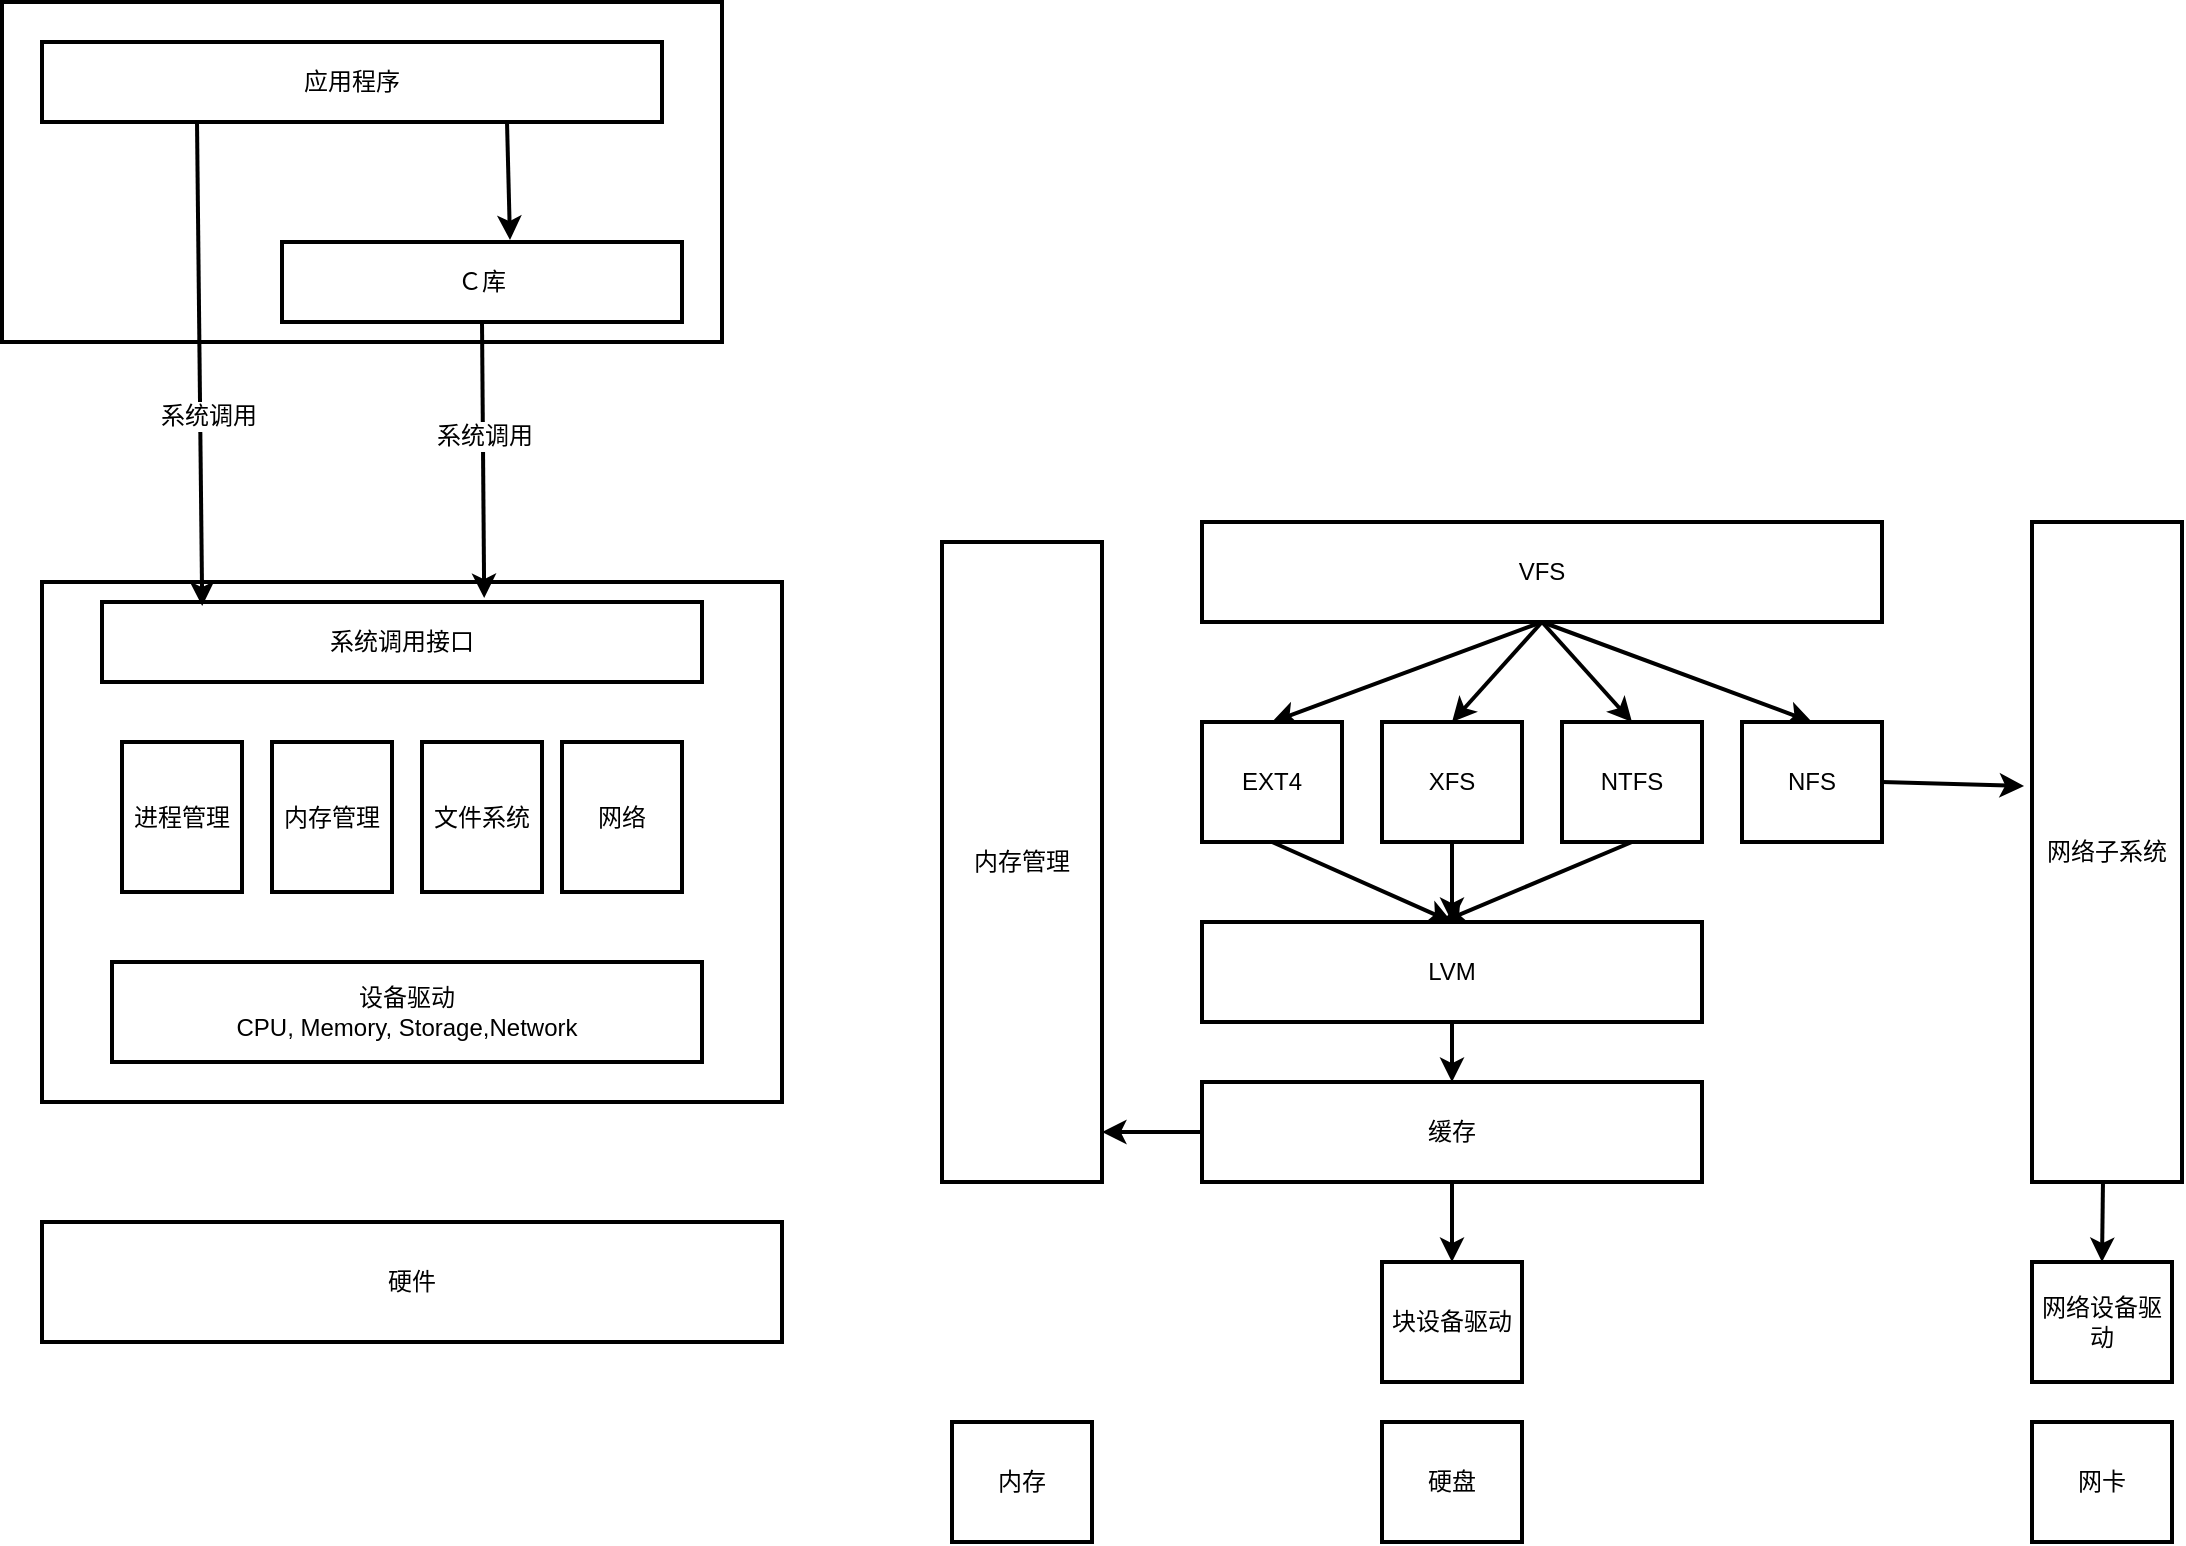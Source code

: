 <mxfile version="11.1.4" type="github"><diagram id="CaBk6unUI1Q5SFw8teh8" name="第 1 页"><mxGraphModel dx="751" dy="822" grid="1" gridSize="10" guides="1" tooltips="1" connect="1" arrows="1" fold="1" page="1" pageScale="1" pageWidth="3300" pageHeight="4681" math="0" shadow="0"><root><mxCell id="0"/><mxCell id="1" parent="0"/><mxCell id="tUHJTDZ138Sl4rlWsfHe-4" value="" style="rounded=0;whiteSpace=wrap;html=1;strokeWidth=2;" parent="1" vertex="1"><mxGeometry x="640" y="210" width="360" height="170" as="geometry"/></mxCell><mxCell id="tUHJTDZ138Sl4rlWsfHe-5" value="" style="rounded=0;whiteSpace=wrap;html=1;strokeWidth=2;" parent="1" vertex="1"><mxGeometry x="660" y="500" width="370" height="260" as="geometry"/></mxCell><mxCell id="tUHJTDZ138Sl4rlWsfHe-6" value="系统调用接口" style="rounded=0;whiteSpace=wrap;html=1;strokeWidth=2;" parent="1" vertex="1"><mxGeometry x="690" y="510" width="300" height="40" as="geometry"/></mxCell><mxCell id="tUHJTDZ138Sl4rlWsfHe-12" style="edgeStyle=none;rounded=0;orthogonalLoop=1;jettySize=auto;html=1;exitX=0.5;exitY=1;exitDx=0;exitDy=0;entryX=0.637;entryY=-0.05;entryDx=0;entryDy=0;entryPerimeter=0;strokeWidth=2;" parent="1" source="tUHJTDZ138Sl4rlWsfHe-7" target="tUHJTDZ138Sl4rlWsfHe-6" edge="1"><mxGeometry relative="1" as="geometry"/></mxCell><mxCell id="tUHJTDZ138Sl4rlWsfHe-20" value="系统调用" style="text;html=1;resizable=0;points=[];align=center;verticalAlign=middle;labelBackgroundColor=#ffffff;" parent="tUHJTDZ138Sl4rlWsfHe-12" vertex="1" connectable="0"><mxGeometry x="-0.174" relative="1" as="geometry"><mxPoint as="offset"/></mxGeometry></mxCell><mxCell id="tUHJTDZ138Sl4rlWsfHe-7" value="Ｃ库" style="rounded=0;whiteSpace=wrap;html=1;strokeWidth=2;" parent="1" vertex="1"><mxGeometry x="780" y="330" width="200" height="40" as="geometry"/></mxCell><mxCell id="tUHJTDZ138Sl4rlWsfHe-14" style="edgeStyle=none;rounded=0;orthogonalLoop=1;jettySize=auto;html=1;exitX=0.75;exitY=1;exitDx=0;exitDy=0;entryX=0.57;entryY=-0.025;entryDx=0;entryDy=0;entryPerimeter=0;strokeWidth=2;" parent="1" source="tUHJTDZ138Sl4rlWsfHe-8" target="tUHJTDZ138Sl4rlWsfHe-7" edge="1"><mxGeometry relative="1" as="geometry"/></mxCell><mxCell id="tUHJTDZ138Sl4rlWsfHe-15" style="edgeStyle=none;rounded=0;orthogonalLoop=1;jettySize=auto;html=1;exitX=0.25;exitY=1;exitDx=0;exitDy=0;entryX=0.167;entryY=0.05;entryDx=0;entryDy=0;entryPerimeter=0;strokeWidth=2;" parent="1" source="tUHJTDZ138Sl4rlWsfHe-8" target="tUHJTDZ138Sl4rlWsfHe-6" edge="1"><mxGeometry relative="1" as="geometry"/></mxCell><mxCell id="tUHJTDZ138Sl4rlWsfHe-21" value="系统调用" style="text;html=1;resizable=0;points=[];align=center;verticalAlign=middle;labelBackgroundColor=#ffffff;" parent="tUHJTDZ138Sl4rlWsfHe-15" vertex="1" connectable="0"><mxGeometry x="0.215" y="4" relative="1" as="geometry"><mxPoint as="offset"/></mxGeometry></mxCell><mxCell id="tUHJTDZ138Sl4rlWsfHe-8" value="应用程序" style="rounded=0;whiteSpace=wrap;html=1;strokeWidth=2;" parent="1" vertex="1"><mxGeometry x="660" y="230" width="310" height="40" as="geometry"/></mxCell><mxCell id="tUHJTDZ138Sl4rlWsfHe-10" value="设备驱动&lt;br&gt;CPU, Memory, Storage,Network" style="rounded=0;whiteSpace=wrap;html=1;strokeWidth=2;" parent="1" vertex="1"><mxGeometry x="695" y="690" width="295" height="50" as="geometry"/></mxCell><mxCell id="tUHJTDZ138Sl4rlWsfHe-11" value="硬件" style="rounded=0;whiteSpace=wrap;html=1;strokeWidth=2;" parent="1" vertex="1"><mxGeometry x="660" y="820" width="370" height="60" as="geometry"/></mxCell><mxCell id="tUHJTDZ138Sl4rlWsfHe-16" value="进程管理" style="rounded=0;whiteSpace=wrap;html=1;strokeWidth=2;" parent="1" vertex="1"><mxGeometry x="700" y="580" width="60" height="75" as="geometry"/></mxCell><mxCell id="tUHJTDZ138Sl4rlWsfHe-17" value="内存管理" style="rounded=0;whiteSpace=wrap;html=1;strokeWidth=2;" parent="1" vertex="1"><mxGeometry x="775" y="580" width="60" height="75" as="geometry"/></mxCell><mxCell id="tUHJTDZ138Sl4rlWsfHe-18" value="文件系统" style="rounded=0;whiteSpace=wrap;html=1;strokeWidth=2;" parent="1" vertex="1"><mxGeometry x="850" y="580" width="60" height="75" as="geometry"/></mxCell><mxCell id="tUHJTDZ138Sl4rlWsfHe-19" value="网络" style="rounded=0;whiteSpace=wrap;html=1;strokeWidth=2;" parent="1" vertex="1"><mxGeometry x="920" y="580" width="60" height="75" as="geometry"/></mxCell><mxCell id="tUHJTDZ138Sl4rlWsfHe-34" style="edgeStyle=none;rounded=0;orthogonalLoop=1;jettySize=auto;html=1;exitX=0.5;exitY=1;exitDx=0;exitDy=0;entryX=0.5;entryY=0;entryDx=0;entryDy=0;strokeWidth=2;" parent="1" source="tUHJTDZ138Sl4rlWsfHe-23" target="tUHJTDZ138Sl4rlWsfHe-24" edge="1"><mxGeometry relative="1" as="geometry"/></mxCell><mxCell id="tUHJTDZ138Sl4rlWsfHe-37" style="edgeStyle=none;rounded=0;orthogonalLoop=1;jettySize=auto;html=1;exitX=0.5;exitY=1;exitDx=0;exitDy=0;entryX=0.5;entryY=0;entryDx=0;entryDy=0;strokeWidth=2;" parent="1" source="tUHJTDZ138Sl4rlWsfHe-23" target="tUHJTDZ138Sl4rlWsfHe-25" edge="1"><mxGeometry relative="1" as="geometry"/></mxCell><mxCell id="tUHJTDZ138Sl4rlWsfHe-38" style="edgeStyle=none;rounded=0;orthogonalLoop=1;jettySize=auto;html=1;exitX=0.5;exitY=1;exitDx=0;exitDy=0;entryX=0.5;entryY=0;entryDx=0;entryDy=0;strokeWidth=2;" parent="1" source="tUHJTDZ138Sl4rlWsfHe-23" target="tUHJTDZ138Sl4rlWsfHe-26" edge="1"><mxGeometry relative="1" as="geometry"/></mxCell><mxCell id="tUHJTDZ138Sl4rlWsfHe-39" style="edgeStyle=none;rounded=0;orthogonalLoop=1;jettySize=auto;html=1;entryX=0.5;entryY=0;entryDx=0;entryDy=0;strokeWidth=2;" parent="1" target="tUHJTDZ138Sl4rlWsfHe-27" edge="1"><mxGeometry relative="1" as="geometry"><mxPoint x="1410" y="520" as="sourcePoint"/></mxGeometry></mxCell><mxCell id="tUHJTDZ138Sl4rlWsfHe-23" value="VFS" style="rounded=0;whiteSpace=wrap;html=1;strokeWidth=2;" parent="1" vertex="1"><mxGeometry x="1240" y="470" width="340" height="50" as="geometry"/></mxCell><mxCell id="tUHJTDZ138Sl4rlWsfHe-40" style="edgeStyle=none;rounded=0;orthogonalLoop=1;jettySize=auto;html=1;exitX=0.5;exitY=1;exitDx=0;exitDy=0;entryX=0.5;entryY=0;entryDx=0;entryDy=0;strokeWidth=2;" parent="1" source="tUHJTDZ138Sl4rlWsfHe-24" target="tUHJTDZ138Sl4rlWsfHe-28" edge="1"><mxGeometry relative="1" as="geometry"/></mxCell><mxCell id="tUHJTDZ138Sl4rlWsfHe-24" value="EXT4" style="rounded=0;whiteSpace=wrap;html=1;strokeWidth=2;" parent="1" vertex="1"><mxGeometry x="1240" y="570" width="70" height="60" as="geometry"/></mxCell><mxCell id="tUHJTDZ138Sl4rlWsfHe-41" style="edgeStyle=none;rounded=0;orthogonalLoop=1;jettySize=auto;html=1;exitX=0.5;exitY=1;exitDx=0;exitDy=0;strokeWidth=2;" parent="1" source="tUHJTDZ138Sl4rlWsfHe-25" edge="1"><mxGeometry relative="1" as="geometry"><mxPoint x="1365" y="670" as="targetPoint"/></mxGeometry></mxCell><mxCell id="tUHJTDZ138Sl4rlWsfHe-25" value="XFS" style="rounded=0;whiteSpace=wrap;html=1;strokeWidth=2;" parent="1" vertex="1"><mxGeometry x="1330" y="570" width="70" height="60" as="geometry"/></mxCell><mxCell id="tUHJTDZ138Sl4rlWsfHe-42" style="edgeStyle=none;rounded=0;orthogonalLoop=1;jettySize=auto;html=1;exitX=0.5;exitY=1;exitDx=0;exitDy=0;strokeWidth=2;" parent="1" source="tUHJTDZ138Sl4rlWsfHe-26" edge="1"><mxGeometry relative="1" as="geometry"><mxPoint x="1360" y="670" as="targetPoint"/></mxGeometry></mxCell><mxCell id="tUHJTDZ138Sl4rlWsfHe-26" value="NTFS" style="rounded=0;whiteSpace=wrap;html=1;strokeWidth=2;" parent="1" vertex="1"><mxGeometry x="1420" y="570" width="70" height="60" as="geometry"/></mxCell><mxCell id="tUHJTDZ138Sl4rlWsfHe-44" style="edgeStyle=none;rounded=0;orthogonalLoop=1;jettySize=auto;html=1;exitX=1;exitY=0.5;exitDx=0;exitDy=0;entryX=-0.053;entryY=0.4;entryDx=0;entryDy=0;strokeWidth=2;entryPerimeter=0;" parent="1" source="tUHJTDZ138Sl4rlWsfHe-27" target="tUHJTDZ138Sl4rlWsfHe-32" edge="1"><mxGeometry relative="1" as="geometry"/></mxCell><mxCell id="tUHJTDZ138Sl4rlWsfHe-27" value="NFS" style="rounded=0;whiteSpace=wrap;html=1;strokeWidth=2;" parent="1" vertex="1"><mxGeometry x="1510" y="570" width="70" height="60" as="geometry"/></mxCell><mxCell id="tUHJTDZ138Sl4rlWsfHe-47" style="edgeStyle=none;rounded=0;orthogonalLoop=1;jettySize=auto;html=1;exitX=0.5;exitY=1;exitDx=0;exitDy=0;entryX=0.5;entryY=0;entryDx=0;entryDy=0;strokeWidth=2;" parent="1" source="tUHJTDZ138Sl4rlWsfHe-28" target="tUHJTDZ138Sl4rlWsfHe-46" edge="1"><mxGeometry relative="1" as="geometry"/></mxCell><mxCell id="tUHJTDZ138Sl4rlWsfHe-28" value="LVM" style="rounded=0;whiteSpace=wrap;html=1;strokeWidth=2;" parent="1" vertex="1"><mxGeometry x="1240" y="670" width="250" height="50" as="geometry"/></mxCell><mxCell id="tUHJTDZ138Sl4rlWsfHe-30" value="块设备驱动" style="rounded=0;whiteSpace=wrap;html=1;strokeWidth=2;" parent="1" vertex="1"><mxGeometry x="1330" y="840" width="70" height="60" as="geometry"/></mxCell><mxCell id="tUHJTDZ138Sl4rlWsfHe-45" style="edgeStyle=none;rounded=0;orthogonalLoop=1;jettySize=auto;html=1;entryX=0.5;entryY=0;entryDx=0;entryDy=0;strokeWidth=2;" parent="1" source="tUHJTDZ138Sl4rlWsfHe-32" target="tUHJTDZ138Sl4rlWsfHe-33" edge="1"><mxGeometry relative="1" as="geometry"/></mxCell><mxCell id="tUHJTDZ138Sl4rlWsfHe-32" value="网络子系统" style="rounded=0;whiteSpace=wrap;html=1;strokeWidth=2;" parent="1" vertex="1"><mxGeometry x="1655" y="470" width="75" height="330" as="geometry"/></mxCell><mxCell id="tUHJTDZ138Sl4rlWsfHe-33" value="网络设备驱动" style="rounded=0;whiteSpace=wrap;html=1;strokeWidth=2;" parent="1" vertex="1"><mxGeometry x="1655" y="840" width="70" height="60" as="geometry"/></mxCell><mxCell id="tUHJTDZ138Sl4rlWsfHe-48" style="edgeStyle=none;rounded=0;orthogonalLoop=1;jettySize=auto;html=1;exitX=0.5;exitY=1;exitDx=0;exitDy=0;entryX=0.5;entryY=0;entryDx=0;entryDy=0;strokeWidth=2;" parent="1" source="tUHJTDZ138Sl4rlWsfHe-46" target="tUHJTDZ138Sl4rlWsfHe-30" edge="1"><mxGeometry relative="1" as="geometry"/></mxCell><mxCell id="tUHJTDZ138Sl4rlWsfHe-50" style="edgeStyle=none;rounded=0;orthogonalLoop=1;jettySize=auto;html=1;exitX=0;exitY=0.5;exitDx=0;exitDy=0;entryX=1;entryY=0.922;entryDx=0;entryDy=0;entryPerimeter=0;strokeWidth=2;" parent="1" source="tUHJTDZ138Sl4rlWsfHe-46" target="tUHJTDZ138Sl4rlWsfHe-49" edge="1"><mxGeometry relative="1" as="geometry"/></mxCell><mxCell id="tUHJTDZ138Sl4rlWsfHe-46" value="缓存" style="rounded=0;whiteSpace=wrap;html=1;strokeWidth=2;" parent="1" vertex="1"><mxGeometry x="1240" y="750" width="250" height="50" as="geometry"/></mxCell><mxCell id="tUHJTDZ138Sl4rlWsfHe-49" value="内存管理" style="rounded=0;whiteSpace=wrap;html=1;strokeWidth=2;" parent="1" vertex="1"><mxGeometry x="1110" y="480" width="80" height="320" as="geometry"/></mxCell><mxCell id="tUHJTDZ138Sl4rlWsfHe-51" value="内存" style="rounded=0;whiteSpace=wrap;html=1;strokeWidth=2;" parent="1" vertex="1"><mxGeometry x="1115" y="920" width="70" height="60" as="geometry"/></mxCell><mxCell id="tUHJTDZ138Sl4rlWsfHe-52" value="网卡" style="rounded=0;whiteSpace=wrap;html=1;strokeWidth=2;" parent="1" vertex="1"><mxGeometry x="1655" y="920" width="70" height="60" as="geometry"/></mxCell><mxCell id="tUHJTDZ138Sl4rlWsfHe-53" value="硬盘" style="rounded=0;whiteSpace=wrap;html=1;strokeWidth=2;" parent="1" vertex="1"><mxGeometry x="1330" y="920" width="70" height="60" as="geometry"/></mxCell></root></mxGraphModel></diagram></mxfile>